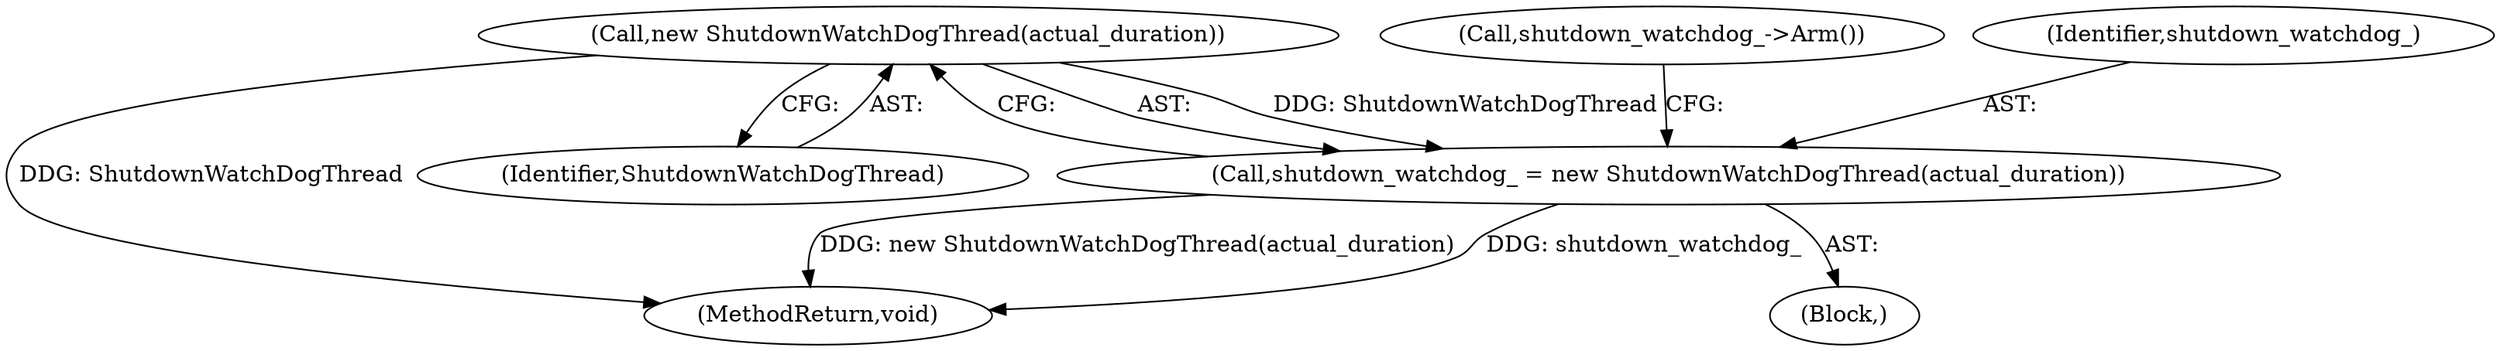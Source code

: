 digraph "0_Chrome_9ad7483d8e7c20e9f1a5a08d00150fb51899f14c@API" {
"1000157" [label="(Call,new ShutdownWatchDogThread(actual_duration))"];
"1000155" [label="(Call,shutdown_watchdog_ = new ShutdownWatchDogThread(actual_duration))"];
"1000157" [label="(Call,new ShutdownWatchDogThread(actual_duration))"];
"1000102" [label="(Block,)"];
"1000159" [label="(Call,shutdown_watchdog_->Arm())"];
"1000156" [label="(Identifier,shutdown_watchdog_)"];
"1000160" [label="(MethodReturn,void)"];
"1000155" [label="(Call,shutdown_watchdog_ = new ShutdownWatchDogThread(actual_duration))"];
"1000158" [label="(Identifier,ShutdownWatchDogThread)"];
"1000157" -> "1000155"  [label="AST: "];
"1000157" -> "1000158"  [label="CFG: "];
"1000158" -> "1000157"  [label="AST: "];
"1000155" -> "1000157"  [label="CFG: "];
"1000157" -> "1000160"  [label="DDG: ShutdownWatchDogThread"];
"1000157" -> "1000155"  [label="DDG: ShutdownWatchDogThread"];
"1000155" -> "1000102"  [label="AST: "];
"1000156" -> "1000155"  [label="AST: "];
"1000159" -> "1000155"  [label="CFG: "];
"1000155" -> "1000160"  [label="DDG: new ShutdownWatchDogThread(actual_duration)"];
"1000155" -> "1000160"  [label="DDG: shutdown_watchdog_"];
}
